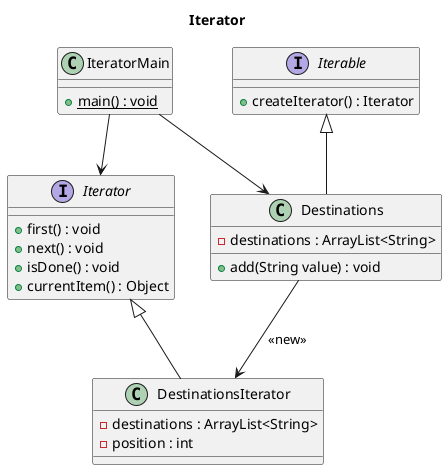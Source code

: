 @startuml

/' Iterator UML class diagram '/
/' By Nika Chkhartishvili '/

title Iterator

interface Iterator {
    +first() : void
    +next() : void
    +isDone() : void
    +currentItem() : Object
}

interface Iterable {
    +createIterator() : Iterator
}

class Destinations {
    +add(String value) : void
    -destinations : ArrayList<String>
}

class DestinationsIterator {
    -destinations : ArrayList<String>
    -position : int
}

class IteratorMain {
    +{static}main() : void
}

Iterable <|-- Destinations
Iterator <|-- DestinationsIterator
Destinations -> DestinationsIterator : <<new>>
IteratorMain --> Destinations
IteratorMain --> Iterator

@enduml